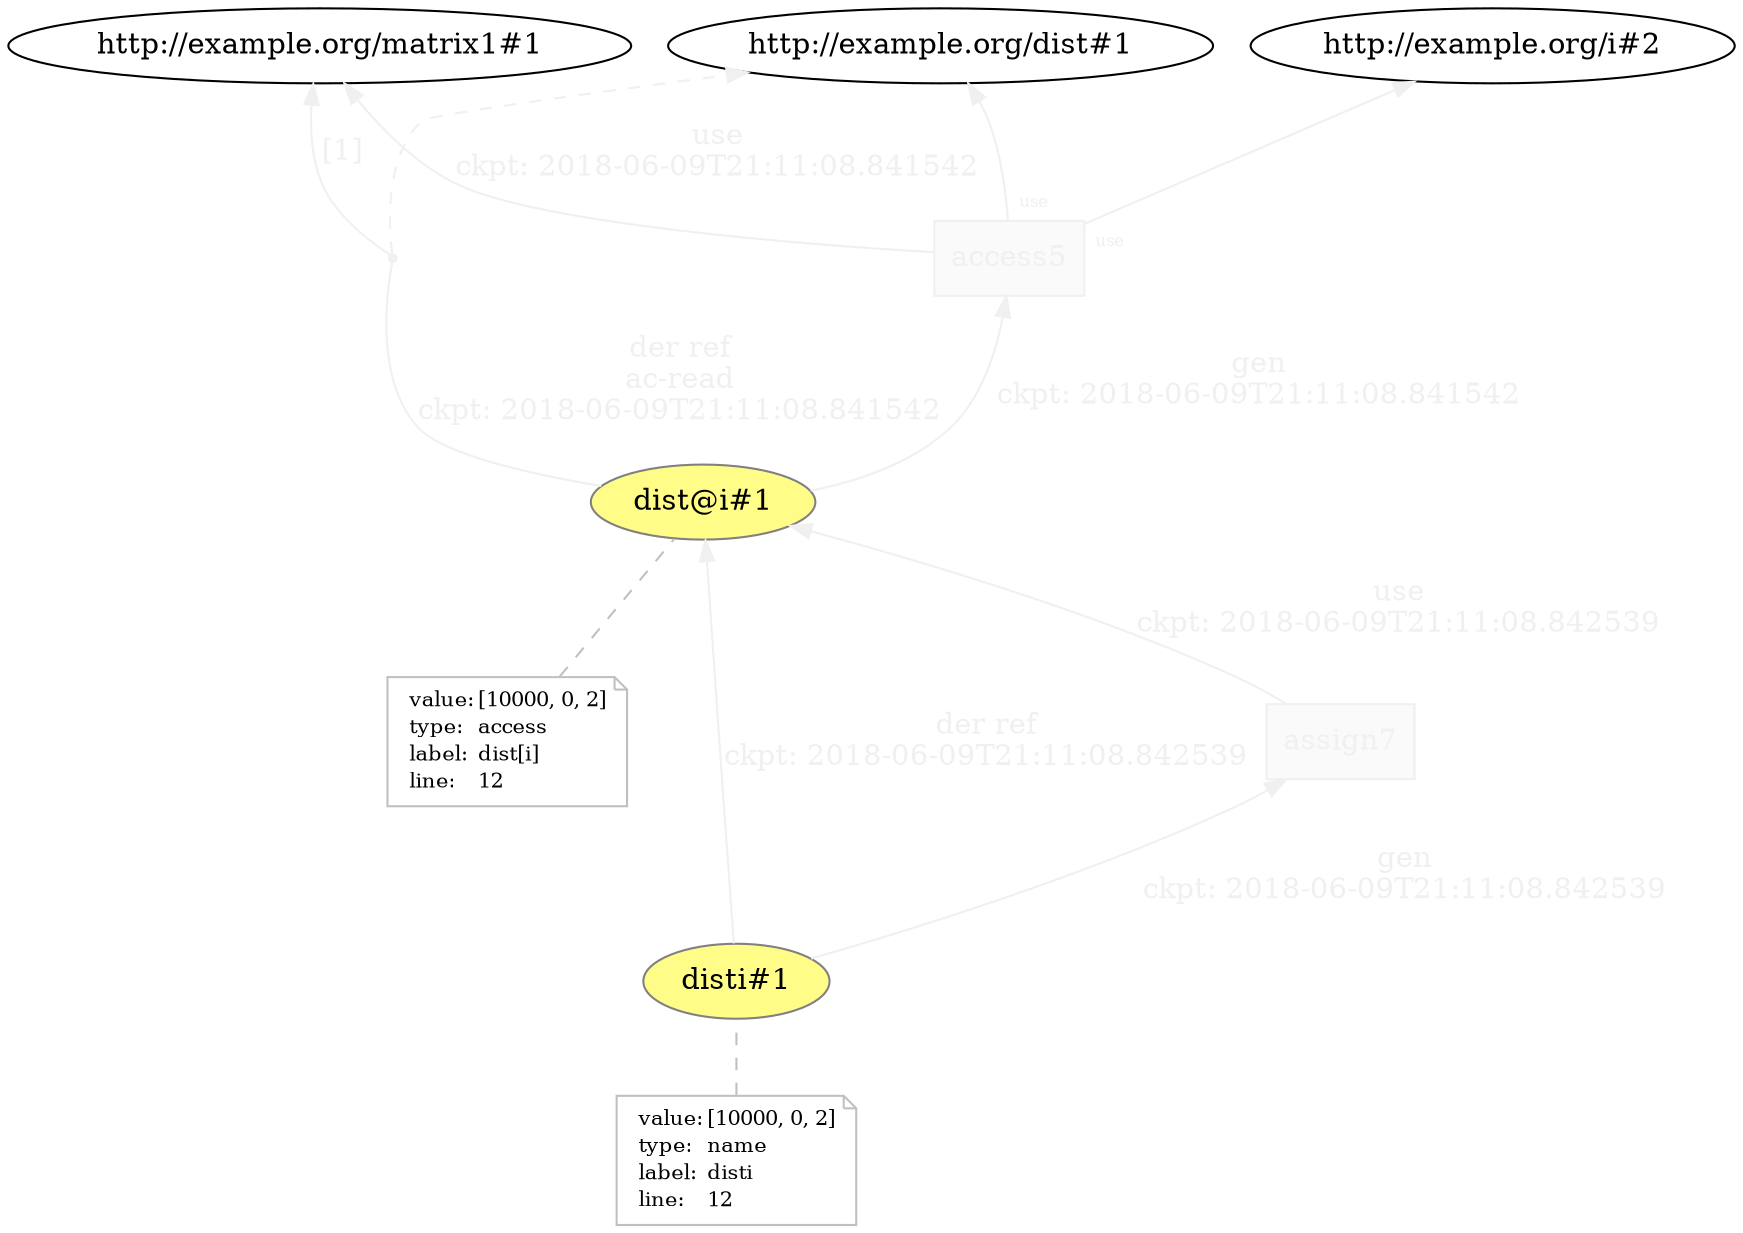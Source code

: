 digraph "PROV" { size="16,12"; rankdir="BT";
"http://example.org/dist@i#1" [fillcolor="#FFFC87",color="#808080",style="filled",label="dist@i#1",URL="http://example.org/dist@i#1"]
"http://example.org/dist@i#1-attrs" [color="gray",shape="note",fontsize="10",fontcolor="black",label=<<TABLE cellpadding="0" border="0">
	<TR>
	    <TD align="left">value:</TD>
	    <TD align="left">[10000, 0, 2]</TD>
	</TR>
	<TR>
	    <TD align="left">type:</TD>
	    <TD align="left">access</TD>
	</TR>
	<TR>
	    <TD align="left">label:</TD>
	    <TD align="left">dist[i]</TD>
	</TR>
	<TR>
	    <TD align="left">line:</TD>
	    <TD align="left">12</TD>
	</TR>
</TABLE>>]
"http://example.org/dist@i#1-attrs" -> "http://example.org/dist@i#1" [color="gray",style="dashed",arrowhead="none"]
"http://example.org/access5" [fillcolor="#FAFAFA",color="#F0F0F0",shape="polygon",sides="4",style="filled",fontcolor="#F0F0F0",label="access5",URL="http://example.org/access5"]
"bn0" [shape="point",label="",fontcolor="#F0F0F0",color="#F0F0F0"]
"http://example.org/dist@i#1" -> "bn0" [fontsize="14",distance="1.5",angle="60.0",rotation="20",label="der ref
ac-read
ckpt: 2018-06-09T21:11:08.841542",arrowhead="none",fontcolor="#F0F0F0",color="#F0F0F0"]
"bn0" -> "http://example.org/dist#1" [style="dashed",fontcolor="#F0F0F0",color="#F0F0F0"]
"bn0" -> "http://example.org/matrix1#1" [fontsize="14",distance="1.5",angle="60.0",rotation="20",label="[1]",fontcolor="#F0F0F0",color="#F0F0F0"]
"http://example.org/access5" -> "http://example.org/dist#1" [labelfontsize="8",labeldistance="1.5",labelangle="60.0",rotation="20",taillabel="use",fontcolor="#F0F0F0",color="#F0F0F0"]
"http://example.org/access5" -> "http://example.org/i#2" [labelfontsize="8",labeldistance="1.5",labelangle="60.0",rotation="20",taillabel="use",fontcolor="#F0F0F0",color="#F0F0F0"]
"http://example.org/disti#1" [fillcolor="#FFFC87",color="#808080",style="filled",label="disti#1",URL="http://example.org/disti#1"]
"http://example.org/disti#1-attrs" [color="gray",shape="note",fontsize="10",fontcolor="black",label=<<TABLE cellpadding="0" border="0">
	<TR>
	    <TD align="left">value:</TD>
	    <TD align="left">[10000, 0, 2]</TD>
	</TR>
	<TR>
	    <TD align="left">type:</TD>
	    <TD align="left">name</TD>
	</TR>
	<TR>
	    <TD align="left">label:</TD>
	    <TD align="left">disti</TD>
	</TR>
	<TR>
	    <TD align="left">line:</TD>
	    <TD align="left">12</TD>
	</TR>
</TABLE>>]
"http://example.org/disti#1-attrs" -> "http://example.org/disti#1" [color="gray",style="dashed",arrowhead="none"]
"http://example.org/assign7" [fillcolor="#FAFAFA",color="#F0F0F0",shape="polygon",sides="4",style="filled",fontcolor="#F0F0F0",label="assign7",URL="http://example.org/assign7"]
"http://example.org/disti#1" -> "http://example.org/dist@i#1" [fontsize="14",distance="1.5",angle="60.0",rotation="20",label="der ref
ckpt: 2018-06-09T21:11:08.842539",fontcolor="#F0F0F0",color="#F0F0F0"]
"http://example.org/assign7" -> "http://example.org/dist@i#1" [fontsize="14",distance="1.5",angle="60.0",rotation="20",label="use
ckpt: 2018-06-09T21:11:08.842539",fontcolor="#F0F0F0",color="#F0F0F0"]
"http://example.org/access5" -> "http://example.org/matrix1#1" [fontsize="14",distance="1.5",angle="60.0",rotation="20",label="use
ckpt: 2018-06-09T21:11:08.841542",fontcolor="#F0F0F0",color="#F0F0F0"]
"http://example.org/dist@i#1" -> "http://example.org/access5" [fontsize="14",distance="1.5",angle="60.0",rotation="20",label="gen
ckpt: 2018-06-09T21:11:08.841542",fontcolor="#F0F0F0",color="#F0F0F0"]
"http://example.org/disti#1" -> "http://example.org/assign7" [fontsize="14",distance="1.5",angle="60.0",rotation="20",label="gen
ckpt: 2018-06-09T21:11:08.842539",fontcolor="#F0F0F0",color="#F0F0F0"]
}
